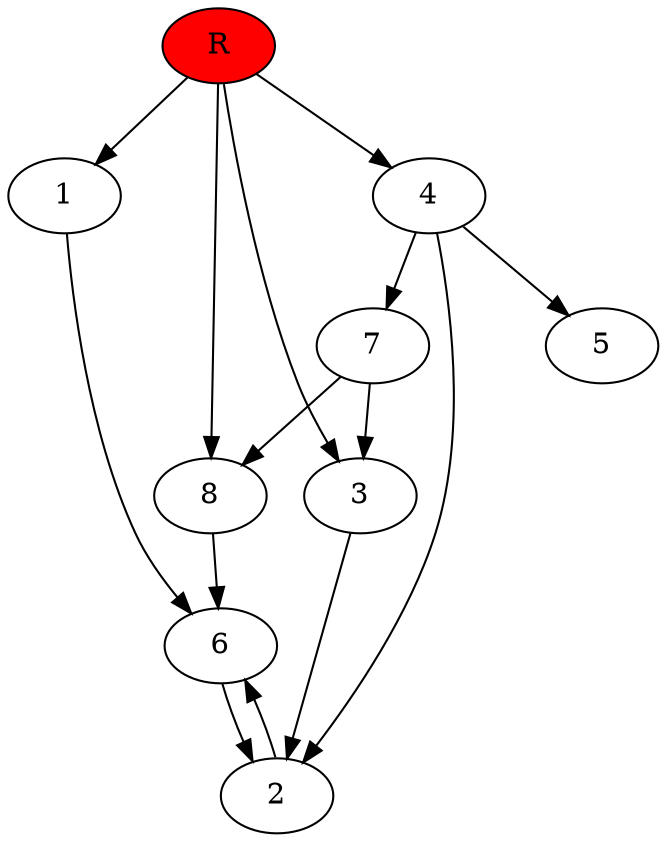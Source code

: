 digraph prb2668 {
	1
	2
	3
	4
	5
	6
	7
	8
	R [fillcolor="#ff0000" style=filled]
	1 -> 6
	2 -> 6
	3 -> 2
	4 -> 2
	4 -> 5
	4 -> 7
	6 -> 2
	7 -> 3
	7 -> 8
	8 -> 6
	R -> 1
	R -> 3
	R -> 4
	R -> 8
}
